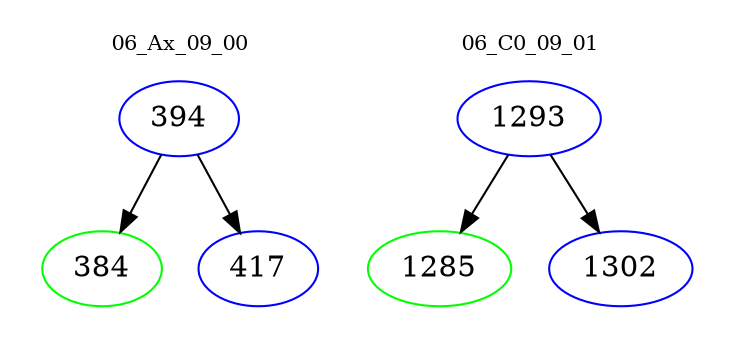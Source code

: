 digraph{
subgraph cluster_0 {
color = white
label = "06_Ax_09_00";
fontsize=10;
T0_394 [label="394", color="blue"]
T0_394 -> T0_384 [color="black"]
T0_384 [label="384", color="green"]
T0_394 -> T0_417 [color="black"]
T0_417 [label="417", color="blue"]
}
subgraph cluster_1 {
color = white
label = "06_C0_09_01";
fontsize=10;
T1_1293 [label="1293", color="blue"]
T1_1293 -> T1_1285 [color="black"]
T1_1285 [label="1285", color="green"]
T1_1293 -> T1_1302 [color="black"]
T1_1302 [label="1302", color="blue"]
}
}
